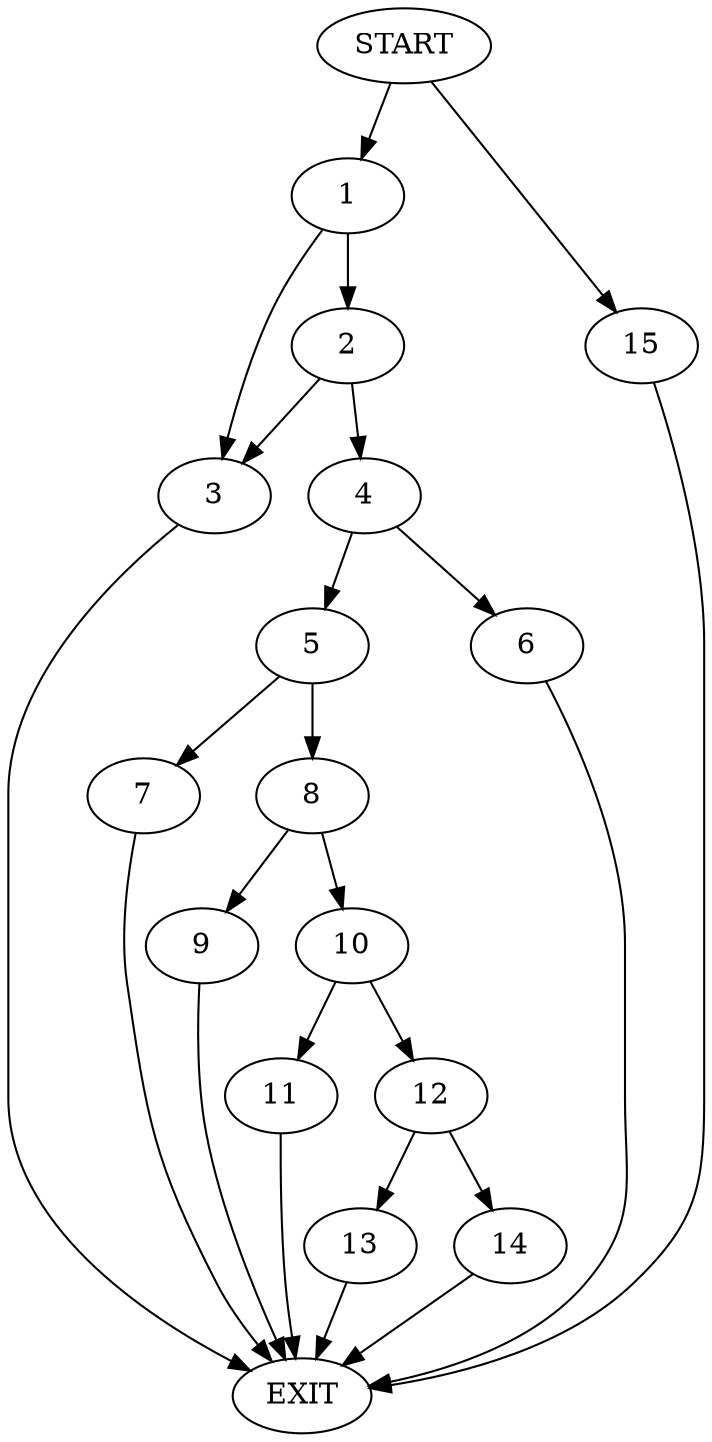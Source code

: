 digraph {
0 [label="START"]
16 [label="EXIT"]
0 -> 1
1 -> 2
1 -> 3
2 -> 3
2 -> 4
3 -> 16
4 -> 5
4 -> 6
5 -> 7
5 -> 8
6 -> 16
8 -> 9
8 -> 10
7 -> 16
9 -> 16
10 -> 11
10 -> 12
11 -> 16
12 -> 13
12 -> 14
13 -> 16
14 -> 16
0 -> 15
15 -> 16
}
